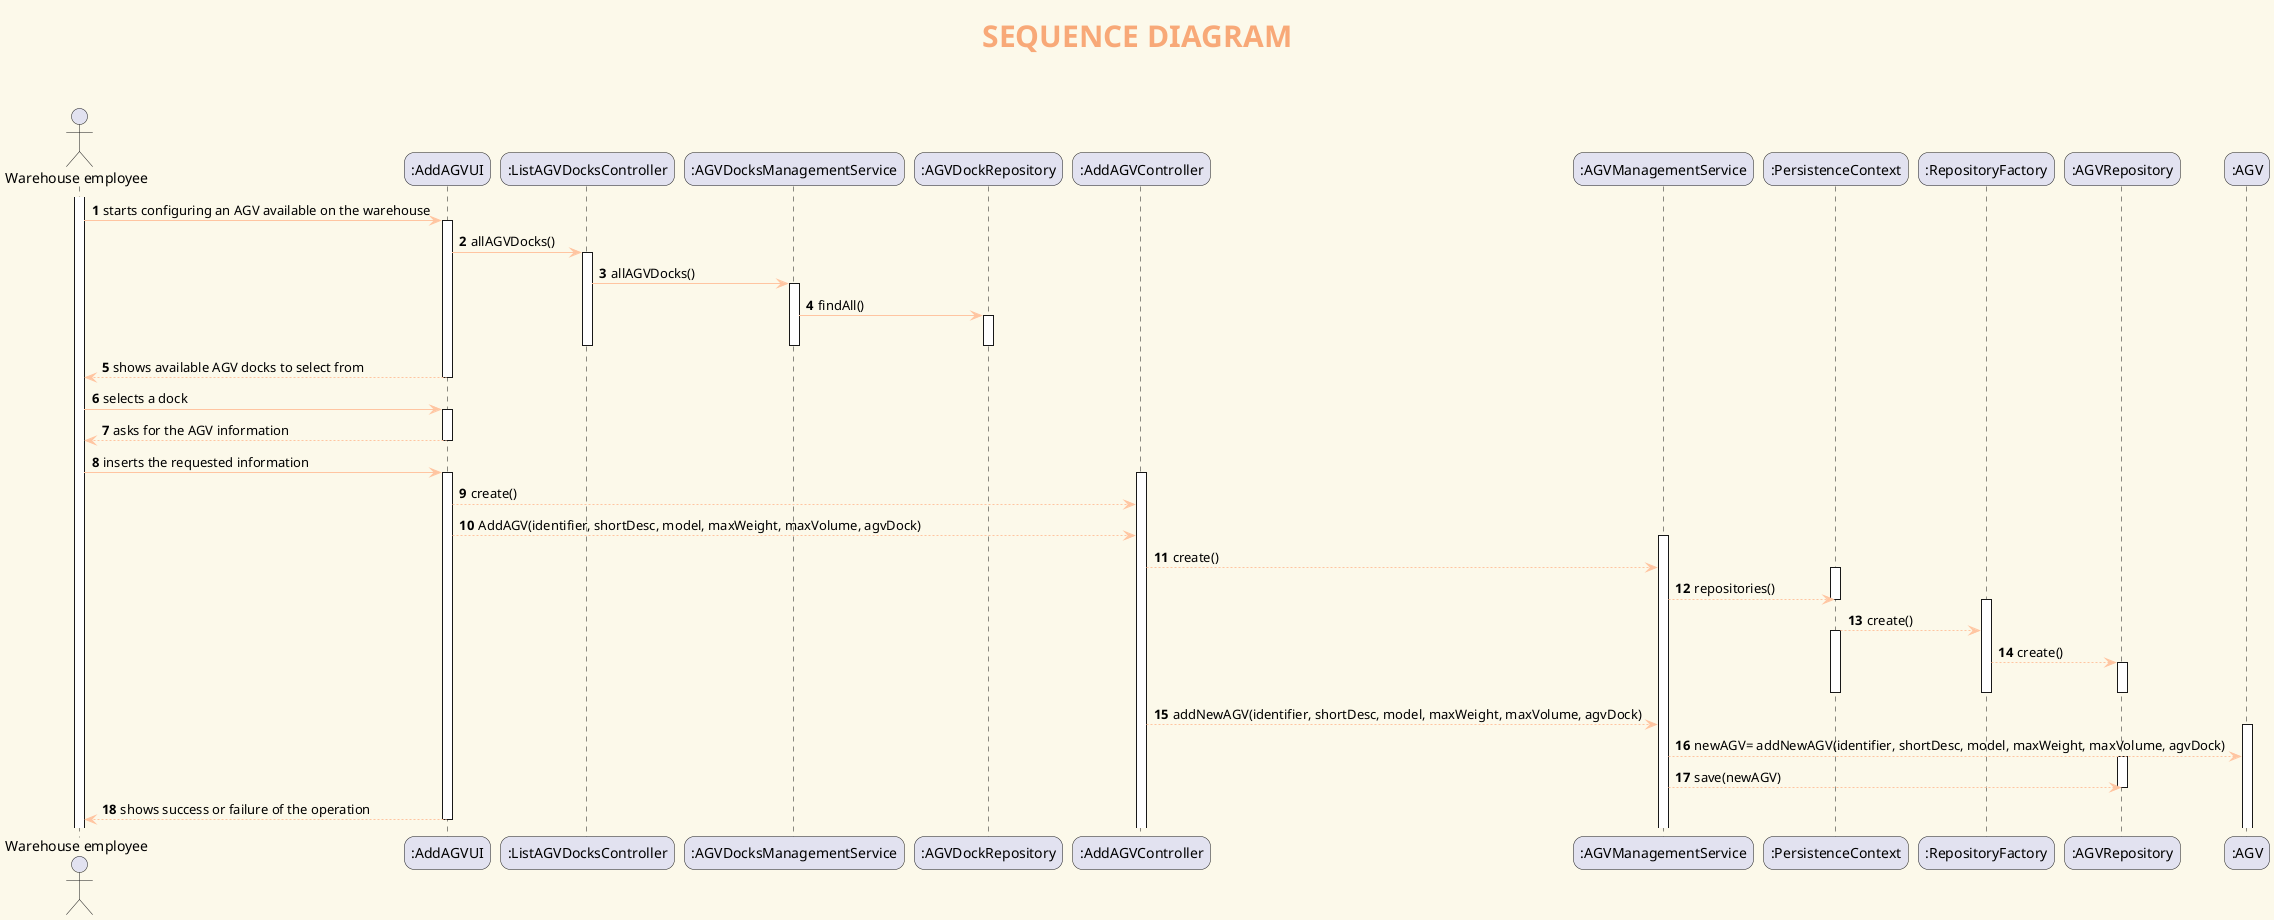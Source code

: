 @startuml
' ======= layout =========
skinparam backgroundColor #fcf9ea
skinparam titleBorderRoundCorner 15
skinparam titleFontSize 30
skinparam classAttributeIconSize 0
skinparam titleFontName Arial Black
skinparam titleFontColor #f8a978
skinparam roundcorner 20
skinparam stereotypeCBackgroundColor ffc5a1
skinparam class {

ArrowColor ffc5a1
BorderColor White
BackgroundColor badfdb
}


' ======= title =========
title <b>SEQUENCE DIAGRAM\n
autonumber
actor "Warehouse employee" as WE

participant ":AddAGVUI" as UI
participant ":ListAGVDocksController" as docks
participant ":AGVDocksManagementService" as DockServ
participant ":AGVDockRepository" as DockREP
participant ":AddAGVController" as Controller
participant ":AGVManagementService" as Serv
participant ":PersistenceContext" as Pers
participant ":RepositoryFactory" as Fac
participant ":AGVRepository" as REP
participant ":AGV" as Cust


activate WE
WE -> UI : starts configuring an AGV available on the warehouse
activate UI
UI -> docks : allAGVDocks()
activate docks
docks -> DockServ : allAGVDocks()
activate DockServ
DockServ -> DockREP: findAll()
activate DockREP
deactivate DockREP
deactivate DockServ
deactivate docks
UI --> WE : shows available AGV docks to select from
deactivate UI
WE -> UI : selects a dock
activate UI
UI --> WE : asks for the AGV information
deactivate UI
WE -> UI : inserts the requested information
activate UI

activate "Controller"
"UI" --> Controller : create()
"UI" --> Controller : AddAGV(identifier, shortDesc, model, maxWeight, maxVolume, agvDock)
activate Serv
Controller --> Serv : create()

activate Pers
"Serv" --> Pers : repositories()
deactivate Pers
activate Fac
Pers --> Fac : create()
activate Pers
Fac --> REP : create()
activate REP
deactivate REP
deactivate Fac
deactivate Pers
Controller --> Serv : addNewAGV(identifier, shortDesc, model, maxWeight, maxVolume, agvDock)
activate Cust
Serv --> Cust: newAGV= addNewAGV(identifier, shortDesc, model, maxWeight, maxVolume, agvDock)
activate REP
Serv --> REP: save(newAGV)
deactivate REP

UI --> WE : shows success or failure of the operation
deactivate UI

@enduml
